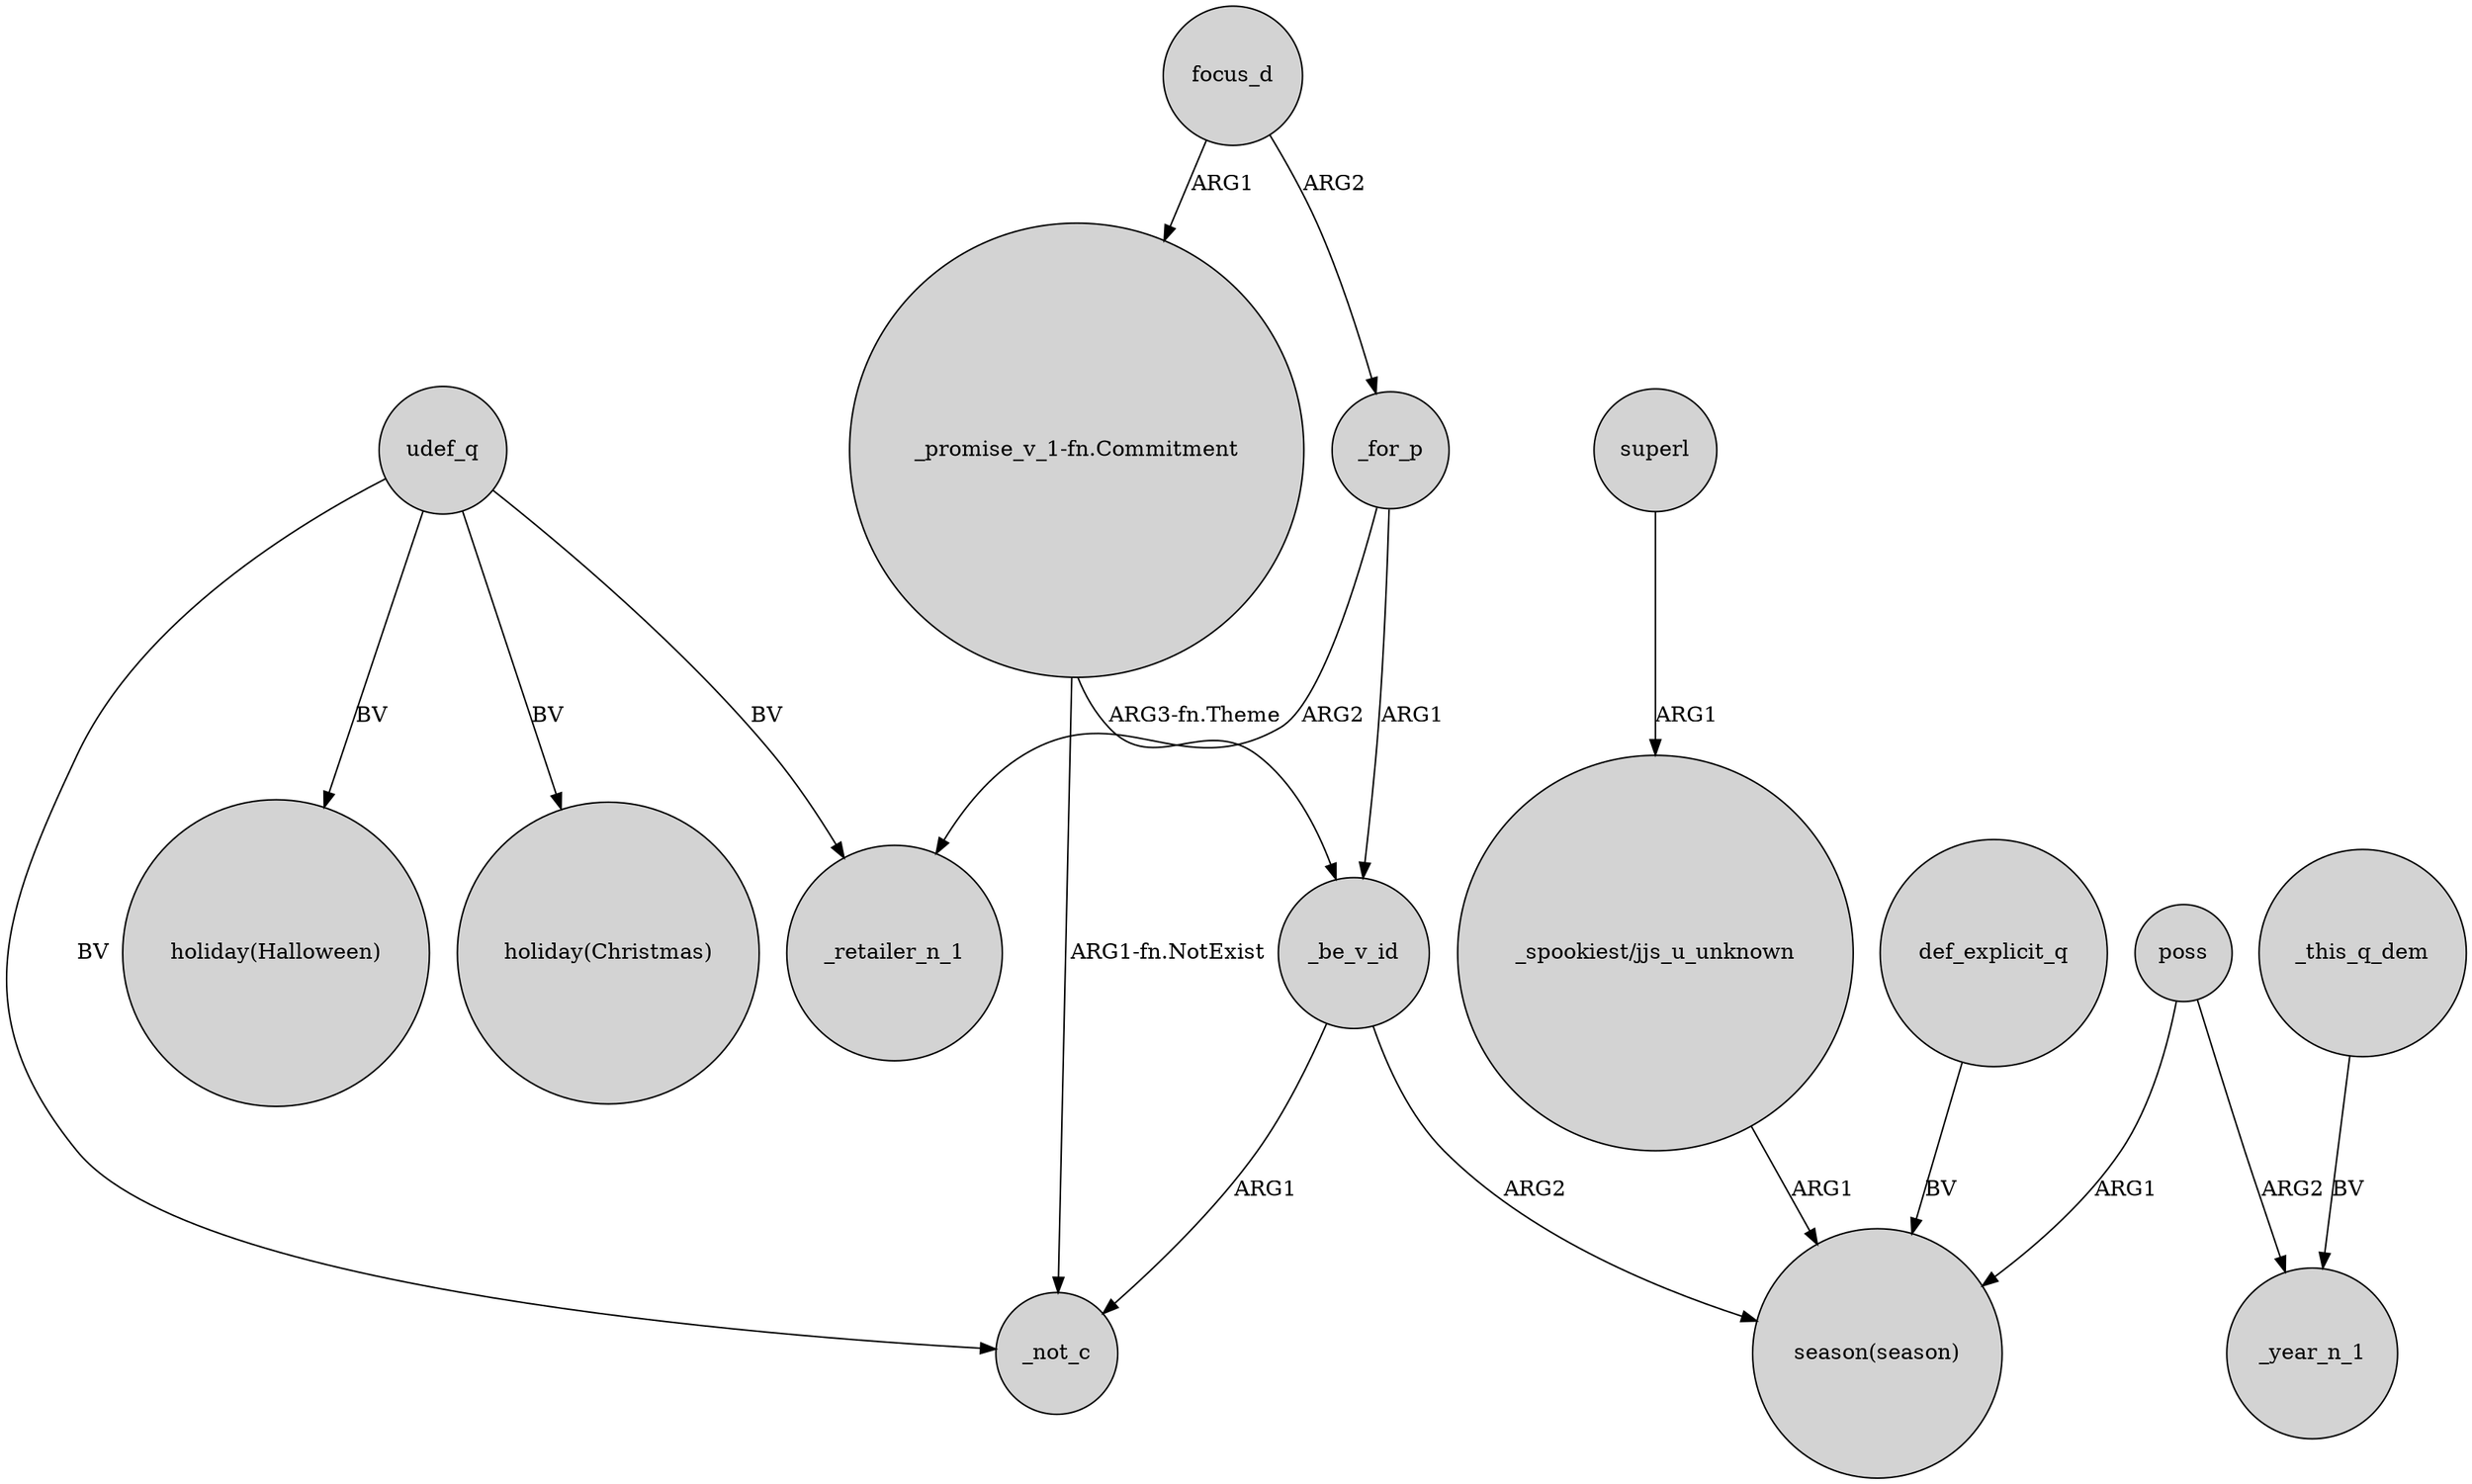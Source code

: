 digraph {
	node [shape=circle style=filled]
	"_spookiest/jjs_u_unknown" -> "season(season)" [label=ARG1]
	_for_p -> _retailer_n_1 [label=ARG2]
	_for_p -> _be_v_id [label=ARG1]
	udef_q -> _retailer_n_1 [label=BV]
	def_explicit_q -> "season(season)" [label=BV]
	poss -> _year_n_1 [label=ARG2]
	_be_v_id -> _not_c [label=ARG1]
	udef_q -> _not_c [label=BV]
	udef_q -> "holiday(Halloween)" [label=BV]
	_be_v_id -> "season(season)" [label=ARG2]
	focus_d -> _for_p [label=ARG2]
	"_promise_v_1-fn.Commitment" -> _not_c [label="ARG1-fn.NotExist"]
	poss -> "season(season)" [label=ARG1]
	superl -> "_spookiest/jjs_u_unknown" [label=ARG1]
	udef_q -> "holiday(Christmas)" [label=BV]
	focus_d -> "_promise_v_1-fn.Commitment" [label=ARG1]
	"_promise_v_1-fn.Commitment" -> _be_v_id [label="ARG3-fn.Theme"]
	_this_q_dem -> _year_n_1 [label=BV]
}
